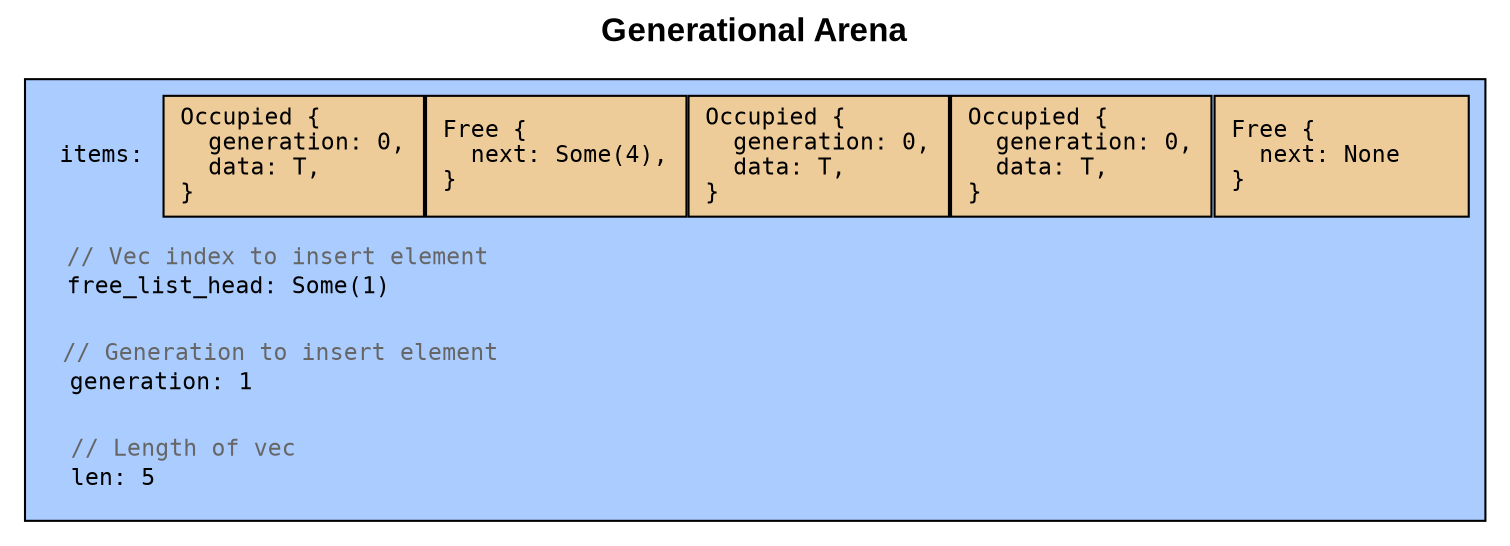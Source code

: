 digraph GenerationalArena {
    graph [
        fontname = "Arial",
        fontsize = 16,
        label = <<b>Generational Arena<br /></b>>,
        labelloc = top,
        bgcolor = "transparent",
        newrank = true,
        nodesep = 0,
        ranksep = 0,
    ];

    node [
        fillcolor = "#aaccff",
        fontname = "consolas",
        fontsize = 11,
        shape = box,
        style = filled,
    ];

    // Label definitions

    subgraph cluster_arena {
        label = "";
        bgcolor = "#aaccff";

        edge [style = "invis"]

        {
            rank = "same";

            node [fillcolor = "#eecc99", width = 1.7, height = 0.8];

            e_4 [label = "Free {\l  next: None\l}\l"];
            e_3 [label = "Occupied {\l  generation: 0,\l  data: T,\l}\l"];
            e_2 [label = "Occupied {\l  generation: 0,\l  data: T,\l}\l"];
            e_1 [label = "Free {\l  next: Some(4),\l}\l"];
            e_0 [label = "Occupied {\l  generation: 0,\l  data: T,\l}\l"];
        }

        items [label = "items:\l", penwidth = "0"];
        {
            node [width = 3.0, height = 0.1];
            free_list_head [
                label = <<table border="0" cellborder="0" cellpadding="0" align="left">
                <tr><td><font color="#666666">// Vec index to insert element</font></td></tr>
                <tr><td>free_list_head: Some(1)       </td></tr>
                </table>>,
                penwidth = "0",
            ];

            generation [
                label = <<table border="0" cellborder="0" cellpadding="0" align="left">
                <tr><td><font color="#666666">// Generation to insert element</font></td></tr>
                <tr><td>generation: 1                 </td></tr>
                </table>>,
                penwidth = "0",
            ];

            len [
                label = <<table border="0" cellborder="0" cellpadding="0" align="left">
                <tr><td><font color="#666666">// Length of vec              </font></td></tr>
                <tr><td>len: 5                        </td></tr>
                </table>>,
                penwidth = "0",
            ];
        }

        items -> free_list_head -> generation -> len;
    }

}
